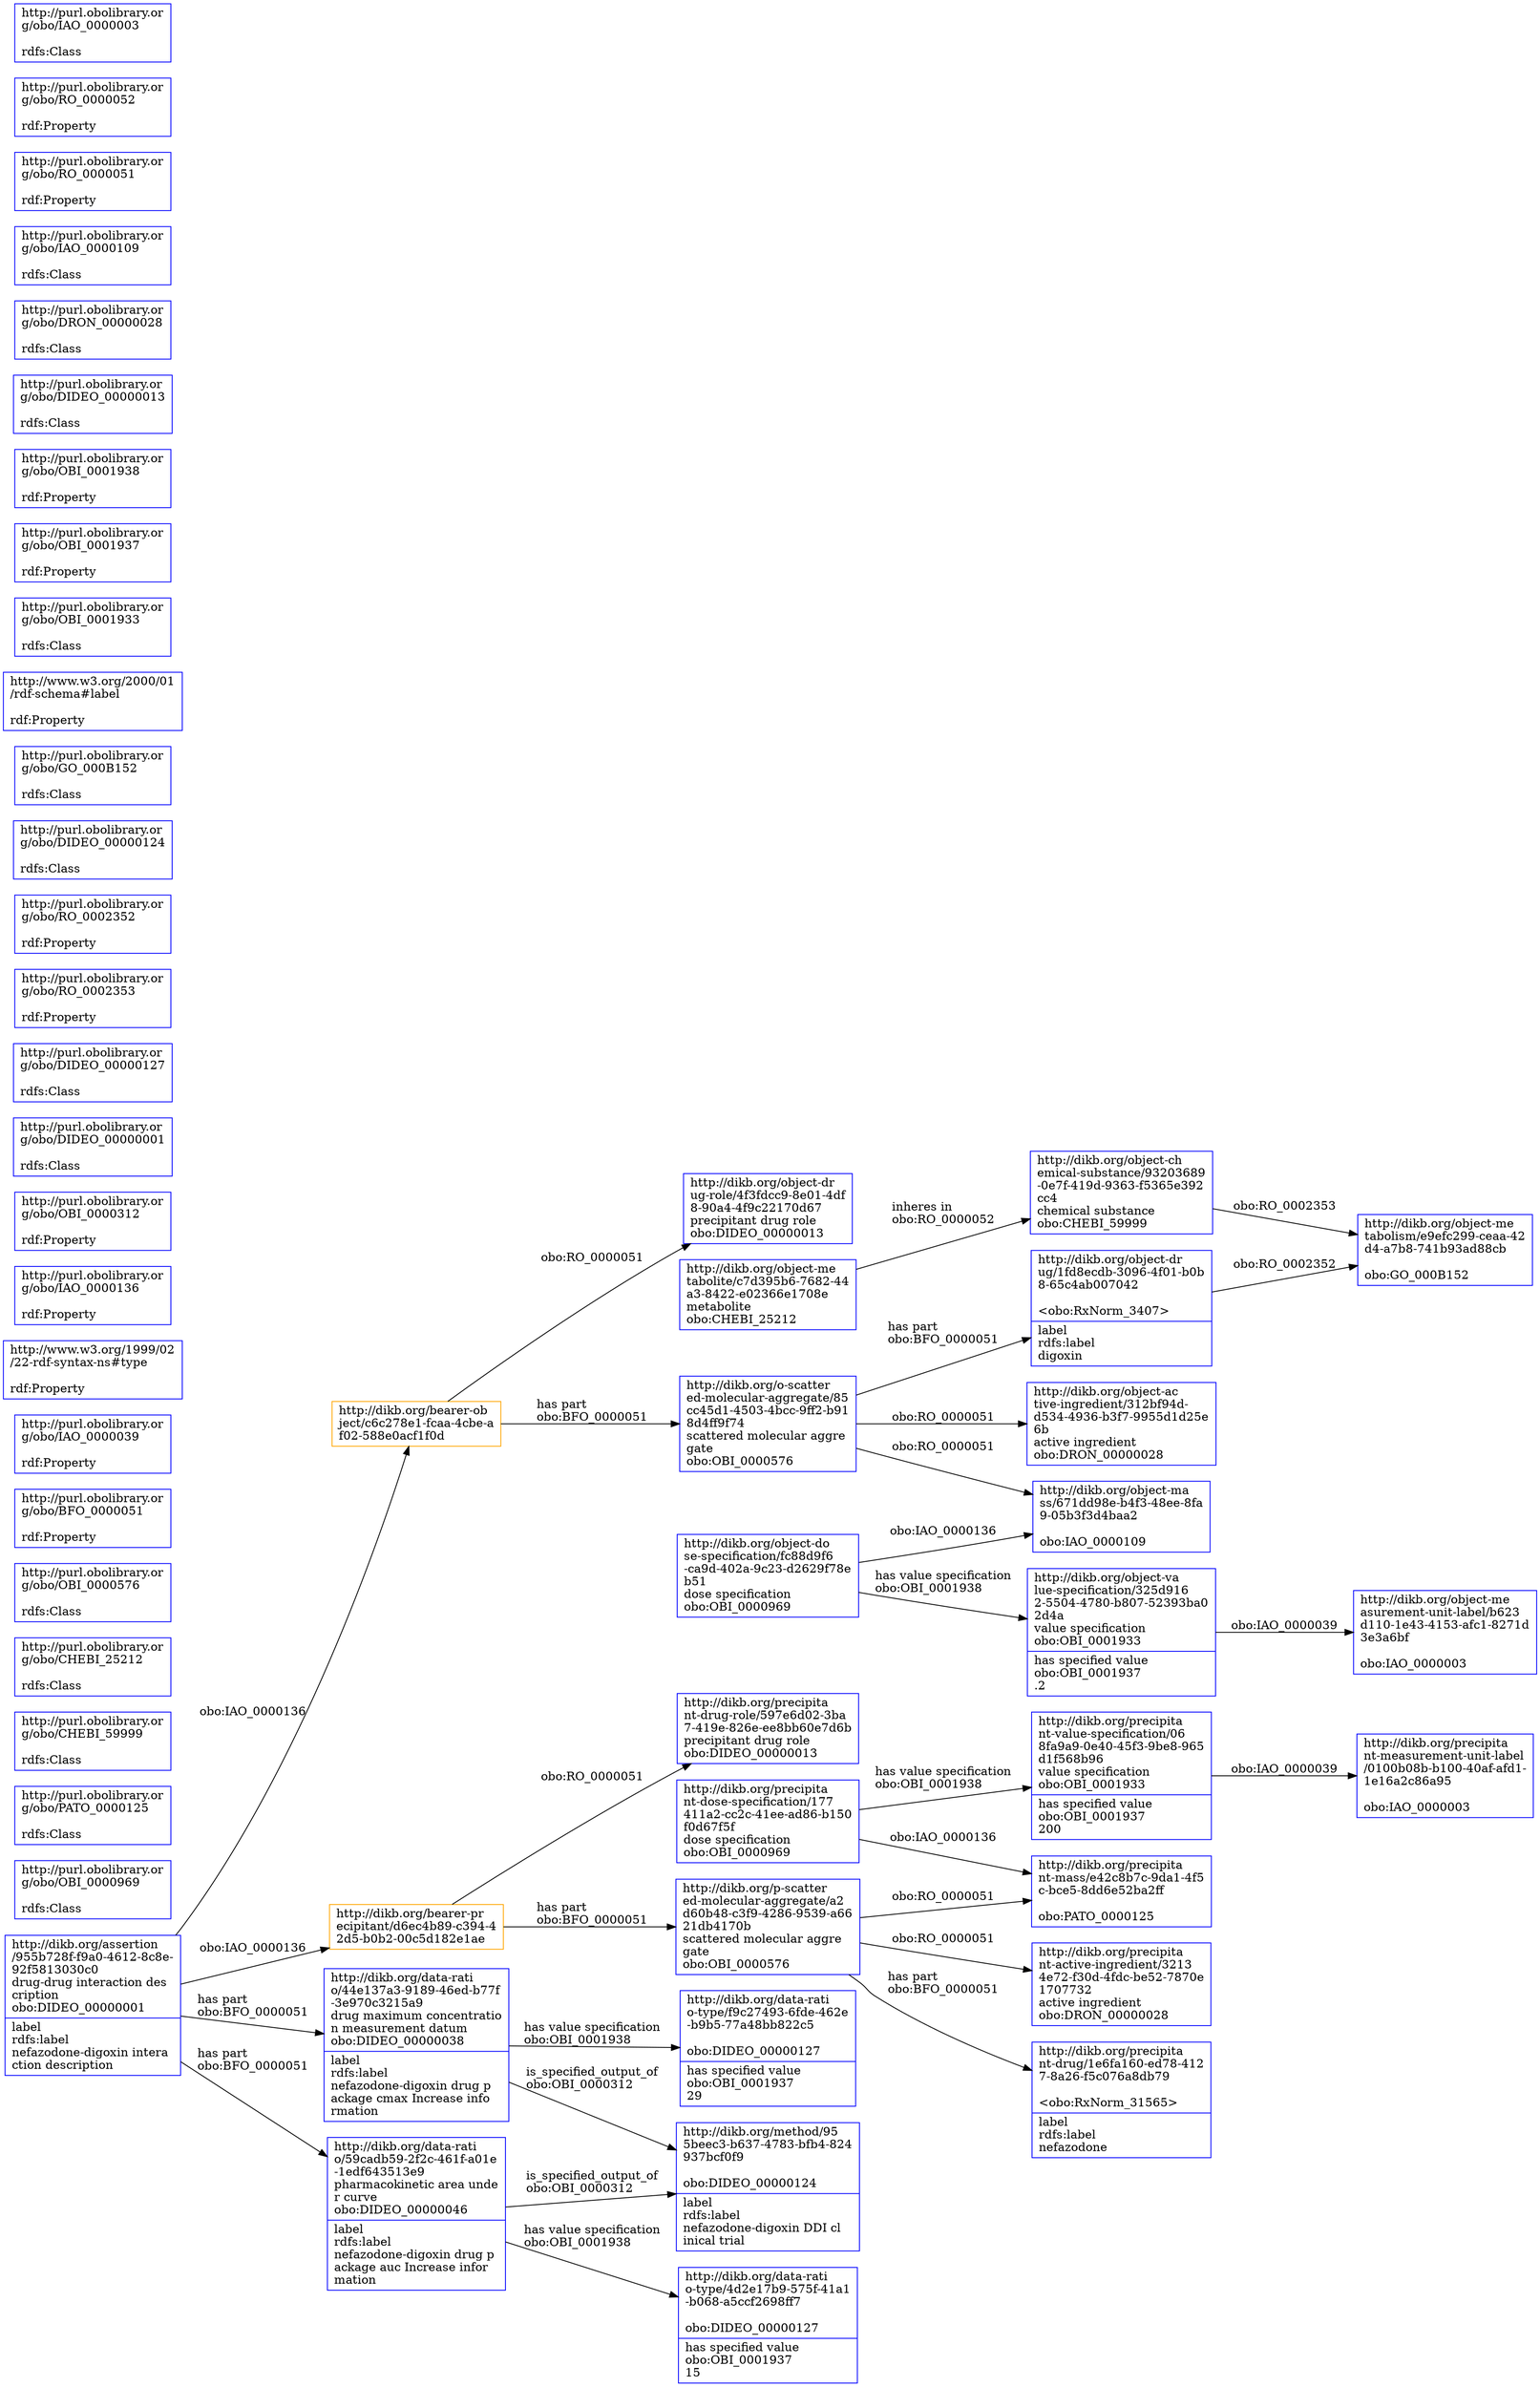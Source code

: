 digraph structs {
rankdir=LR;
g0 [shape=record,label="http://dikb.org/bearer-ob\lject/c6c278e1-fcaa-4cbe-a\lf02-588e0acf1f0d\l",color=orange]
g0 -> g40 [label="\lobo:RO_0000051\l"]
g0 -> g9 [label="has part\lobo:BFO_0000051\l"]
g1 [shape=record,label="http://dikb.org/precipita\lnt-measurement-unit-label\l/0100b08b-b100-40af-afd1-\l1e16a2c86a95\l\lobo:IAO_0000003\l",color=blue]
g2 [shape=record,label="http://purl.obolibrary.or\lg/obo/OBI_0000969\l\lrdfs:Class\l",color=blue]
g3 [shape=record,label="http://purl.obolibrary.or\lg/obo/PATO_0000125\l\lrdfs:Class\l",color=blue]
g4 [shape=record,label="http://purl.obolibrary.or\lg/obo/CHEBI_59999\l\lrdfs:Class\l",color=blue]
g5 [shape=record,label="http://purl.obolibrary.or\lg/obo/CHEBI_25212\l\lrdfs:Class\l",color=blue]
g6 [shape=record,label="http://purl.obolibrary.or\lg/obo/OBI_0000576\l\lrdfs:Class\l",color=blue]
g7 [shape=record,label="http://dikb.org/object-me\ltabolite/c7d395b6-7682-44\la3-8422-e02366e1708e\lmetabolite\lobo:CHEBI_25212\l",color=blue]
g7 -> g32 [label="inheres in\lobo:RO_0000052\l"]
g8 [shape=record,label="http://dikb.org/precipita\lnt-dose-specification/177\l411a2-cc2c-41ee-ad86-b150\lf0d67f5f\ldose specification\lobo:OBI_0000969\l",color=blue]
g8 -> g45 [label="\lobo:IAO_0000136\l"]
g8 -> g42 [label="has value specification\lobo:OBI_0001938\l"]
g9 [shape=record,label="http://dikb.org/o-scatter\led-molecular-aggregate/85\lcc45d1-4503-4bcc-9ff2-b91\l8d4ff9f74\lscattered molecular aggre\lgate\lobo:OBI_0000576\l",color=blue]
g9 -> g24 [label="\lobo:RO_0000051\l"]
g9 -> g23 [label="has part\lobo:BFO_0000051\l"]
g9 -> g39 [label="\lobo:RO_0000051\l"]
g10 [shape=record,label="http://dikb.org/object-va\llue-specification/325d916\l2-5504-4780-b807-52393ba0\l2d4a\lvalue specification\lobo:OBI_0001933\l|has specified value\lobo:OBI_0001937\l.2\l",color=blue]
g10 -> g14 [label="\lobo:IAO_0000039\l"]
g11 [shape=record,label="http://dikb.org/precipita\lnt-drug/1e6fa160-ed78-412\l7-8a26-f5c076a8db79\l\l\<obo:RxNorm_31565\>\l|label\lrdfs:label\lnefazodone\l",color=blue]
g12 [shape=record,label="http://purl.obolibrary.or\lg/obo/BFO_0000051\l\lrdf:Property\l",color=blue]
g13 [shape=record,label="http://purl.obolibrary.or\lg/obo/IAO_0000039\l\lrdf:Property\l",color=blue]
g14 [shape=record,label="http://dikb.org/object-me\lasurement-unit-label/b623\ld110-1e43-4153-afc1-8271d\l3e3a6bf\l\lobo:IAO_0000003\l",color=blue]
g15 [shape=record,label="http://www.w3.org/1999/02\l/22-rdf-syntax-ns#type\l\lrdf:Property\l",color=blue]
g16 [shape=record,label="http://dikb.org/precipita\lnt-drug-role/597e6d02-3ba\l7-419e-826e-ee8bb60e7d6b\lprecipitant drug role\lobo:DIDEO_00000013\l",color=blue]
g17 [shape=record,label="http://dikb.org/bearer-pr\lecipitant/d6ec4b89-c394-4\l2d5-b0b2-00c5d182e1ae\l",color=orange]
g17 -> g16 [label="\lobo:RO_0000051\l"]
g17 -> g21 [label="has part\lobo:BFO_0000051\l"]
g18 [shape=record,label="http://purl.obolibrary.or\lg/obo/IAO_0000136\l\lrdf:Property\l",color=blue]
g19 [shape=record,label="http://purl.obolibrary.or\lg/obo/OBI_0000312\l\lrdf:Property\l",color=blue]
g20 [shape=record,label="http://purl.obolibrary.or\lg/obo/DIDEO_00000001\l\lrdfs:Class\l",color=blue]
g21 [shape=record,label="http://dikb.org/p-scatter\led-molecular-aggregate/a2\ld60b48-c3f9-4286-9539-a66\l21db4170b\lscattered molecular aggre\lgate\lobo:OBI_0000576\l",color=blue]
g21 -> g45 [label="\lobo:RO_0000051\l"]
g21 -> g35 [label="\lobo:RO_0000051\l"]
g21 -> g11 [label="has part\lobo:BFO_0000051\l"]
g22 [shape=record,label="http://purl.obolibrary.or\lg/obo/DIDEO_00000127\l\lrdfs:Class\l",color=blue]
g23 [shape=record,label="http://dikb.org/object-dr\lug/1fd8ecdb-3096-4f01-b0b\l8-65c4ab007042\l\l\<obo:RxNorm_3407\>\l|label\lrdfs:label\ldigoxin\l",color=blue]
g23 -> g44 [label="\lobo:RO_0002352\l"]
g24 [shape=record,label="http://dikb.org/object-ma\lss/671dd98e-b4f3-48ee-8fa\l9-05b3f3d4baa2\l\lobo:IAO_0000109\l",color=blue]
g25 [shape=record,label="http://purl.obolibrary.or\lg/obo/RO_0002353\l\lrdf:Property\l",color=blue]
g26 [shape=record,label="http://purl.obolibrary.or\lg/obo/RO_0002352\l\lrdf:Property\l",color=blue]
g27 [shape=record,label="http://purl.obolibrary.or\lg/obo/DIDEO_00000124\l\lrdfs:Class\l",color=blue]
g28 [shape=record,label="http://dikb.org/method/95\l5beec3-b637-4783-bfb4-824\l937bcf0f9\l\lobo:DIDEO_00000124\l|label\lrdfs:label\lnefazodone-digoxin DDI cl\linical trial\l",color=blue]
g29 [shape=record,label="http://dikb.org/assertion\l/955b728f-f9a0-4612-8c8e-\l92f5813030c0\ldrug-drug interaction des\lcription\lobo:DIDEO_00000001\l|label\lrdfs:label\lnefazodone-digoxin intera\lction description\l",color=blue]
g29 -> g48 [label="has part\lobo:BFO_0000051\l"]
g29 -> g33 [label="has part\lobo:BFO_0000051\l"]
g29 -> g0 [label="\lobo:IAO_0000136\l"]
g29 -> g17 [label="\lobo:IAO_0000136\l"]
g30 [shape=record,label="http://dikb.org/data-rati\lo-type/f9c27493-6fde-462e\l-b9b5-77a48bb822c5\l\lobo:DIDEO_00000127\l|has specified value\lobo:OBI_0001937\l29\l",color=blue]
g31 [shape=record,label="http://purl.obolibrary.or\lg/obo/GO_000B152\l\lrdfs:Class\l",color=blue]
g32 [shape=record,label="http://dikb.org/object-ch\lemical-substance/93203689\l-0e7f-419d-9363-f5365e392\lcc4\lchemical substance\lobo:CHEBI_59999\l",color=blue]
g32 -> g44 [label="\lobo:RO_0002353\l"]
g33 [shape=record,label="http://dikb.org/data-rati\lo/59cadb59-2f2c-461f-a01e\l-1edf643513e9\lpharmacokinetic area unde\lr curve\lobo:DIDEO_00000046\l|label\lrdfs:label\lnefazodone-digoxin drug p\lackage auc Increase infor\lmation\l",color=blue]
g33 -> g41 [label="has value specification\lobo:OBI_0001938\l"]
g33 -> g28 [label="is_specified_output_of\lobo:OBI_0000312\l"]
g34 [shape=record,label="http://dikb.org/object-do\lse-specification/fc88d9f6\l-ca9d-402a-9c23-d2629f78e\lb51\ldose specification\lobo:OBI_0000969\l",color=blue]
g34 -> g24 [label="\lobo:IAO_0000136\l"]
g34 -> g10 [label="has value specification\lobo:OBI_0001938\l"]
g35 [shape=record,label="http://dikb.org/precipita\lnt-active-ingredient/3213\l4e72-f30d-4fdc-be52-7870e\l1707732\lactive ingredient\lobo:DRON_00000028\l",color=blue]
g36 [shape=record,label="http://www.w3.org/2000/01\l/rdf-schema#label\l\lrdf:Property\l",color=blue]
g37 [shape=record,label="http://purl.obolibrary.or\lg/obo/OBI_0001933\l\lrdfs:Class\l",color=blue]
g38 [shape=record,label="http://purl.obolibrary.or\lg/obo/OBI_0001937\l\lrdf:Property\l",color=blue]
g39 [shape=record,label="http://dikb.org/object-ac\ltive-ingredient/312bf94d-\ld534-4936-b3f7-9955d1d25e\l6b\lactive ingredient\lobo:DRON_00000028\l",color=blue]
g40 [shape=record,label="http://dikb.org/object-dr\lug-role/4f3fdcc9-8e01-4df\l8-90a4-4f9c22170d67\lprecipitant drug role\lobo:DIDEO_00000013\l",color=blue]
g41 [shape=record,label="http://dikb.org/data-rati\lo-type/4d2e17b9-575f-41a1\l-b068-a5ccf2698ff7\l\lobo:DIDEO_00000127\l|has specified value\lobo:OBI_0001937\l15\l",color=blue]
g42 [shape=record,label="http://dikb.org/precipita\lnt-value-specification/06\l8fa9a9-0e40-45f3-9be8-965\ld1f568b96\lvalue specification\lobo:OBI_0001933\l|has specified value\lobo:OBI_0001937\l200\l",color=blue]
g42 -> g1 [label="\lobo:IAO_0000039\l"]
g43 [shape=record,label="http://purl.obolibrary.or\lg/obo/OBI_0001938\l\lrdf:Property\l",color=blue]
g44 [shape=record,label="http://dikb.org/object-me\ltabolism/e9efc299-ceaa-42\ld4-a7b8-741b93ad88cb\l\lobo:GO_000B152\l",color=blue]
g45 [shape=record,label="http://dikb.org/precipita\lnt-mass/e42c8b7c-9da1-4f5\lc-bce5-8dd6e52ba2ff\l\lobo:PATO_0000125\l",color=blue]
g46 [shape=record,label="http://purl.obolibrary.or\lg/obo/DIDEO_00000013\l\lrdfs:Class\l",color=blue]
g47 [shape=record,label="http://purl.obolibrary.or\lg/obo/DRON_00000028\l\lrdfs:Class\l",color=blue]
g48 [shape=record,label="http://dikb.org/data-rati\lo/44e137a3-9189-46ed-b77f\l-3e970c3215a9\ldrug maximum concentratio\ln measurement datum\lobo:DIDEO_00000038\l|label\lrdfs:label\lnefazodone-digoxin drug p\lackage cmax Increase info\lrmation\l",color=blue]
g48 -> g28 [label="is_specified_output_of\lobo:OBI_0000312\l"]
g48 -> g30 [label="has value specification\lobo:OBI_0001938\l"]
g49 [shape=record,label="http://purl.obolibrary.or\lg/obo/IAO_0000109\l\lrdfs:Class\l",color=blue]
g50 [shape=record,label="http://purl.obolibrary.or\lg/obo/RO_0000051\l\lrdf:Property\l",color=blue]
g51 [shape=record,label="http://purl.obolibrary.or\lg/obo/RO_0000052\l\lrdf:Property\l",color=blue]
g52 [shape=record,label="http://purl.obolibrary.or\lg/obo/IAO_0000003\l\lrdfs:Class\l",color=blue]
}